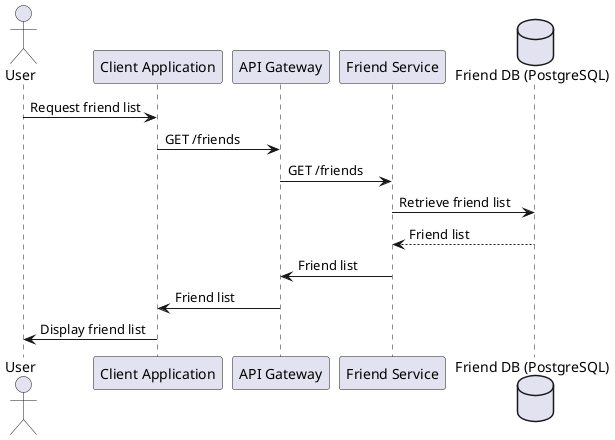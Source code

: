 @startuml
actor User
participant "Client Application" as ClientApp
participant "API Gateway" as APIGW
participant "Friend Service" as FriendSvc
database "Friend DB (PostgreSQL)" as FriendDB

User -> ClientApp: Request friend list
ClientApp -> APIGW: GET /friends
APIGW -> FriendSvc: GET /friends
FriendSvc -> FriendDB: Retrieve friend list
FriendDB --> FriendSvc: Friend list
FriendSvc -> APIGW: Friend list
APIGW -> ClientApp: Friend list
ClientApp -> User: Display friend list
@enduml

